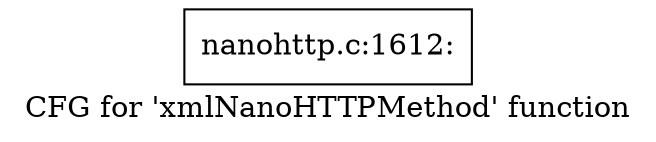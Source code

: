 digraph "CFG for 'xmlNanoHTTPMethod' function" {
	label="CFG for 'xmlNanoHTTPMethod' function";

	Node0x564de2419cc0 [shape=record,label="{nanohttp.c:1612:}"];
}
